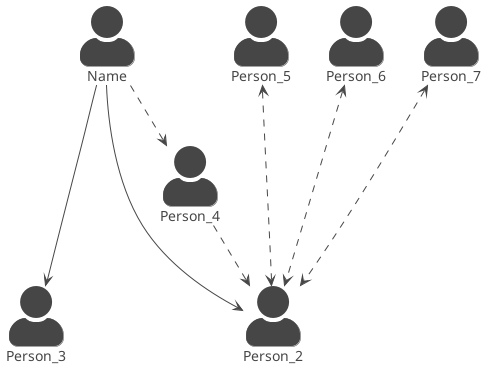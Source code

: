 @startuml people
!theme vibrant
skinparam actorStyle awesome

"Name" as Person_1
Person_1 ---> Person_2
Person_1 ---> Person_3
Person_1 ..> Person_4

Person_4 ..> Person_2

Person_5 <...> Person_2
Person_6 <...> Person_2
Person_7 <...> Person_2
@enduml
